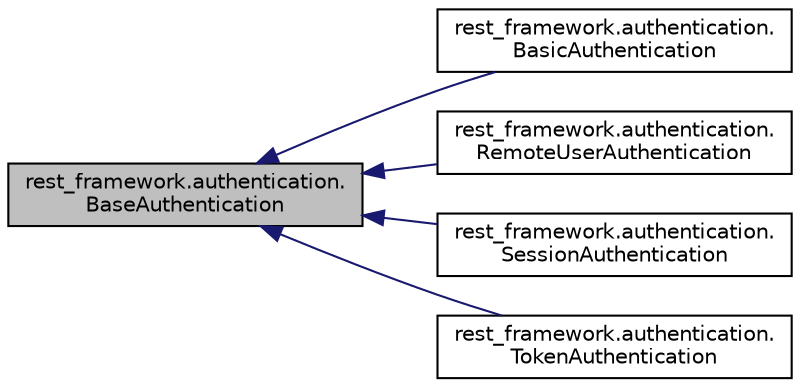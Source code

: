 digraph "rest_framework.authentication.BaseAuthentication"
{
 // LATEX_PDF_SIZE
  edge [fontname="Helvetica",fontsize="10",labelfontname="Helvetica",labelfontsize="10"];
  node [fontname="Helvetica",fontsize="10",shape=record];
  rankdir="LR";
  Node1 [label="rest_framework.authentication.\lBaseAuthentication",height=0.2,width=0.4,color="black", fillcolor="grey75", style="filled", fontcolor="black",tooltip=" "];
  Node1 -> Node2 [dir="back",color="midnightblue",fontsize="10",style="solid"];
  Node2 [label="rest_framework.authentication.\lBasicAuthentication",height=0.2,width=0.4,color="black", fillcolor="white", style="filled",URL="$classrest__framework_1_1authentication_1_1_basic_authentication.html",tooltip=" "];
  Node1 -> Node3 [dir="back",color="midnightblue",fontsize="10",style="solid"];
  Node3 [label="rest_framework.authentication.\lRemoteUserAuthentication",height=0.2,width=0.4,color="black", fillcolor="white", style="filled",URL="$classrest__framework_1_1authentication_1_1_remote_user_authentication.html",tooltip=" "];
  Node1 -> Node4 [dir="back",color="midnightblue",fontsize="10",style="solid"];
  Node4 [label="rest_framework.authentication.\lSessionAuthentication",height=0.2,width=0.4,color="black", fillcolor="white", style="filled",URL="$classrest__framework_1_1authentication_1_1_session_authentication.html",tooltip=" "];
  Node1 -> Node5 [dir="back",color="midnightblue",fontsize="10",style="solid"];
  Node5 [label="rest_framework.authentication.\lTokenAuthentication",height=0.2,width=0.4,color="black", fillcolor="white", style="filled",URL="$classrest__framework_1_1authentication_1_1_token_authentication.html",tooltip=" "];
}
